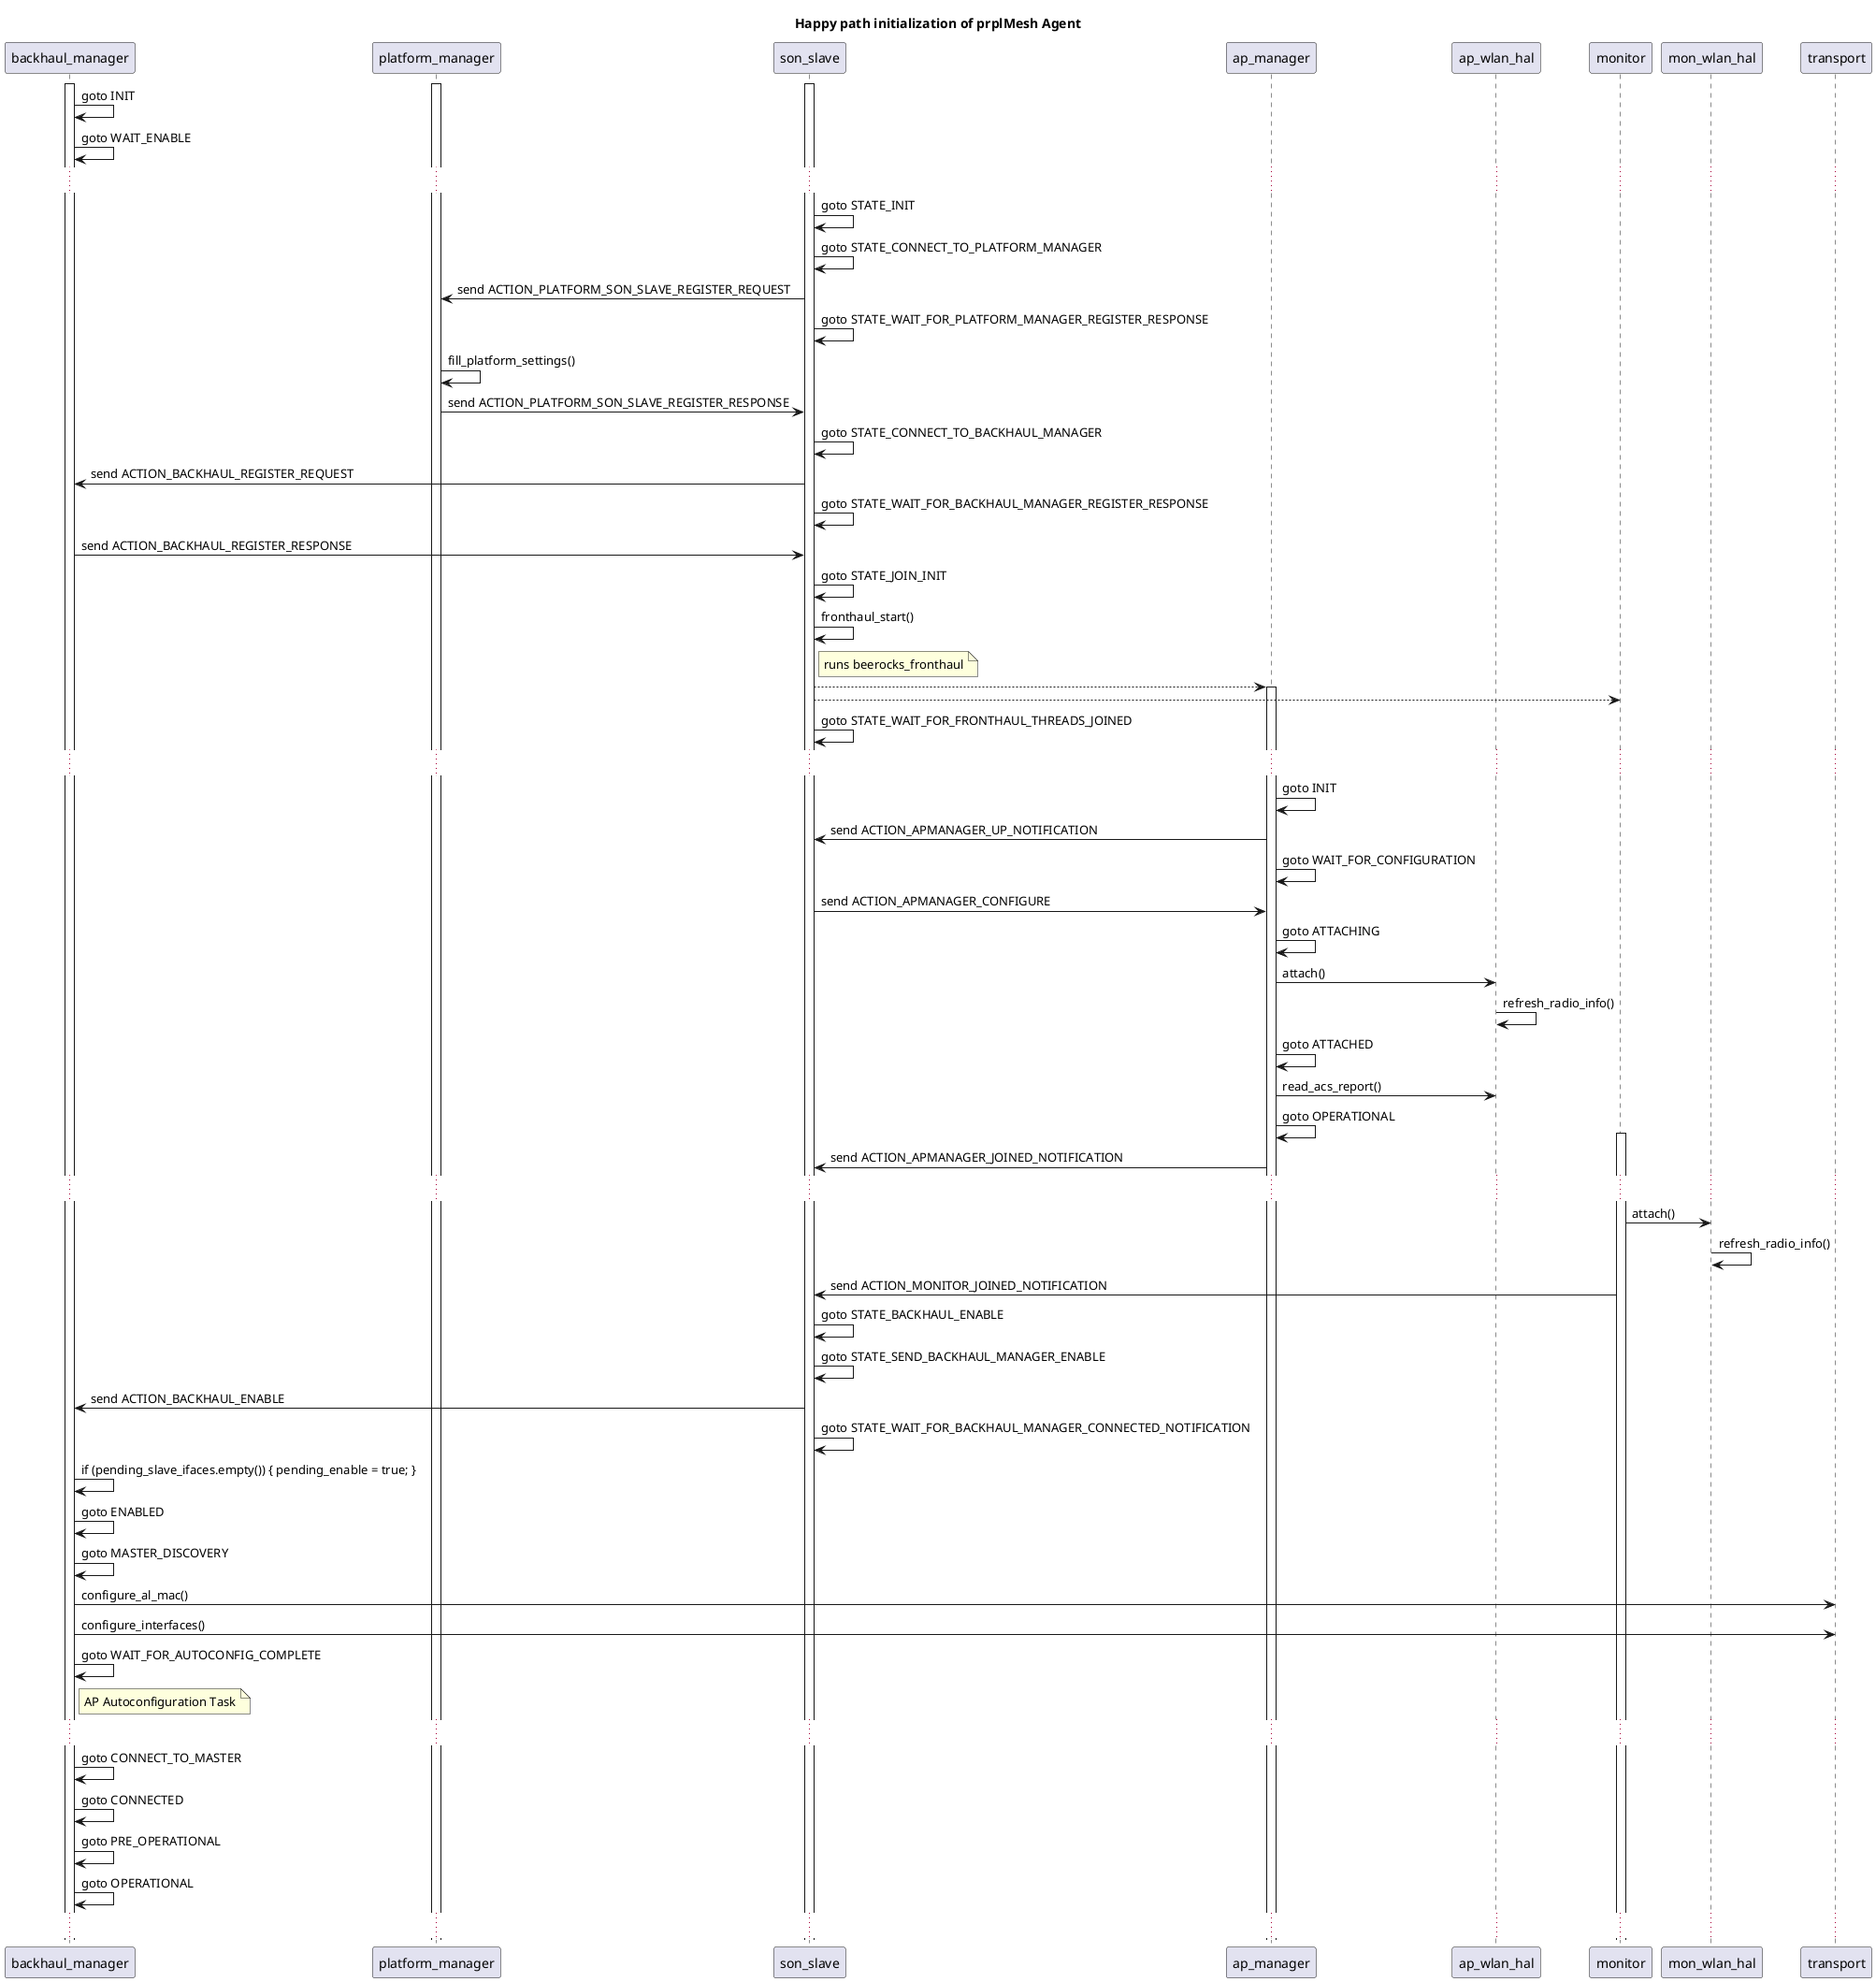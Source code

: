 @startuml

title Happy path initialization of prplMesh Agent

participant backhaul_manager
participant platform_manager
participant son_slave
participant ap_manager
participant ap_wlan_hal
participant monitor
participant mon_wlan_hal
participant transport

activate backhaul_manager
activate platform_manager
activate son_slave

backhaul_manager -> backhaul_manager: goto INIT
backhaul_manager -> backhaul_manager: goto WAIT_ENABLE

...

son_slave -> son_slave: goto STATE_INIT
son_slave -> son_slave: goto STATE_CONNECT_TO_PLATFORM_MANAGER
son_slave -> platform_manager: send ACTION_PLATFORM_SON_SLAVE_REGISTER_REQUEST
son_slave -> son_slave: goto STATE_WAIT_FOR_PLATFORM_MANAGER_REGISTER_RESPONSE
platform_manager -> platform_manager: fill_platform_settings()
platform_manager -> son_slave: send ACTION_PLATFORM_SON_SLAVE_REGISTER_RESPONSE
son_slave -> son_slave: goto STATE_CONNECT_TO_BACKHAUL_MANAGER
son_slave -> backhaul_manager: send ACTION_BACKHAUL_REGISTER_REQUEST
son_slave -> son_slave: goto STATE_WAIT_FOR_BACKHAUL_MANAGER_REGISTER_RESPONSE
backhaul_manager -> son_slave: send ACTION_BACKHAUL_REGISTER_RESPONSE
son_slave -> son_slave: goto STATE_JOIN_INIT
son_slave -> son_slave: fronthaul_start()
note right of son_slave: runs beerocks_fronthaul
son_slave --> ap_manager
activate ap_manager
son_slave --> monitor
son_slave -> son_slave: goto STATE_WAIT_FOR_FRONTHAUL_THREADS_JOINED

...

ap_manager -> ap_manager: goto INIT
ap_manager -> son_slave: send ACTION_APMANAGER_UP_NOTIFICATION
ap_manager -> ap_manager: goto WAIT_FOR_CONFIGURATION
son_slave -> ap_manager: send ACTION_APMANAGER_CONFIGURE
ap_manager -> ap_manager: goto ATTACHING
ap_manager -> ap_wlan_hal: attach()
ap_wlan_hal -> ap_wlan_hal: refresh_radio_info()
ap_manager -> ap_manager: goto ATTACHED
ap_manager -> ap_wlan_hal: read_acs_report()
ap_manager -> ap_manager: goto OPERATIONAL
activate monitor
ap_manager -> son_slave: send ACTION_APMANAGER_JOINED_NOTIFICATION

...

monitor -> mon_wlan_hal: attach()
mon_wlan_hal -> mon_wlan_hal: refresh_radio_info()
monitor -> son_slave: send ACTION_MONITOR_JOINED_NOTIFICATION


son_slave -> son_slave: goto STATE_BACKHAUL_ENABLE
son_slave -> son_slave: goto STATE_SEND_BACKHAUL_MANAGER_ENABLE
son_slave -> backhaul_manager: send ACTION_BACKHAUL_ENABLE
son_slave -> son_slave: goto STATE_WAIT_FOR_BACKHAUL_MANAGER_CONNECTED_NOTIFICATION
backhaul_manager -> backhaul_manager: if (pending_slave_ifaces.empty()) { pending_enable = true; }
backhaul_manager -> backhaul_manager: goto ENABLED
backhaul_manager -> backhaul_manager: goto MASTER_DISCOVERY
backhaul_manager -> transport: configure_al_mac()
backhaul_manager -> transport: configure_interfaces()
backhaul_manager -> backhaul_manager: goto WAIT_FOR_AUTOCONFIG_COMPLETE
note right of backhaul_manager: AP Autoconfiguration Task
...
backhaul_manager -> backhaul_manager: goto CONNECT_TO_MASTER
backhaul_manager -> backhaul_manager: goto CONNECTED
backhaul_manager -> backhaul_manager: goto PRE_OPERATIONAL
backhaul_manager -> backhaul_manager: goto OPERATIONAL
...


@enduml
